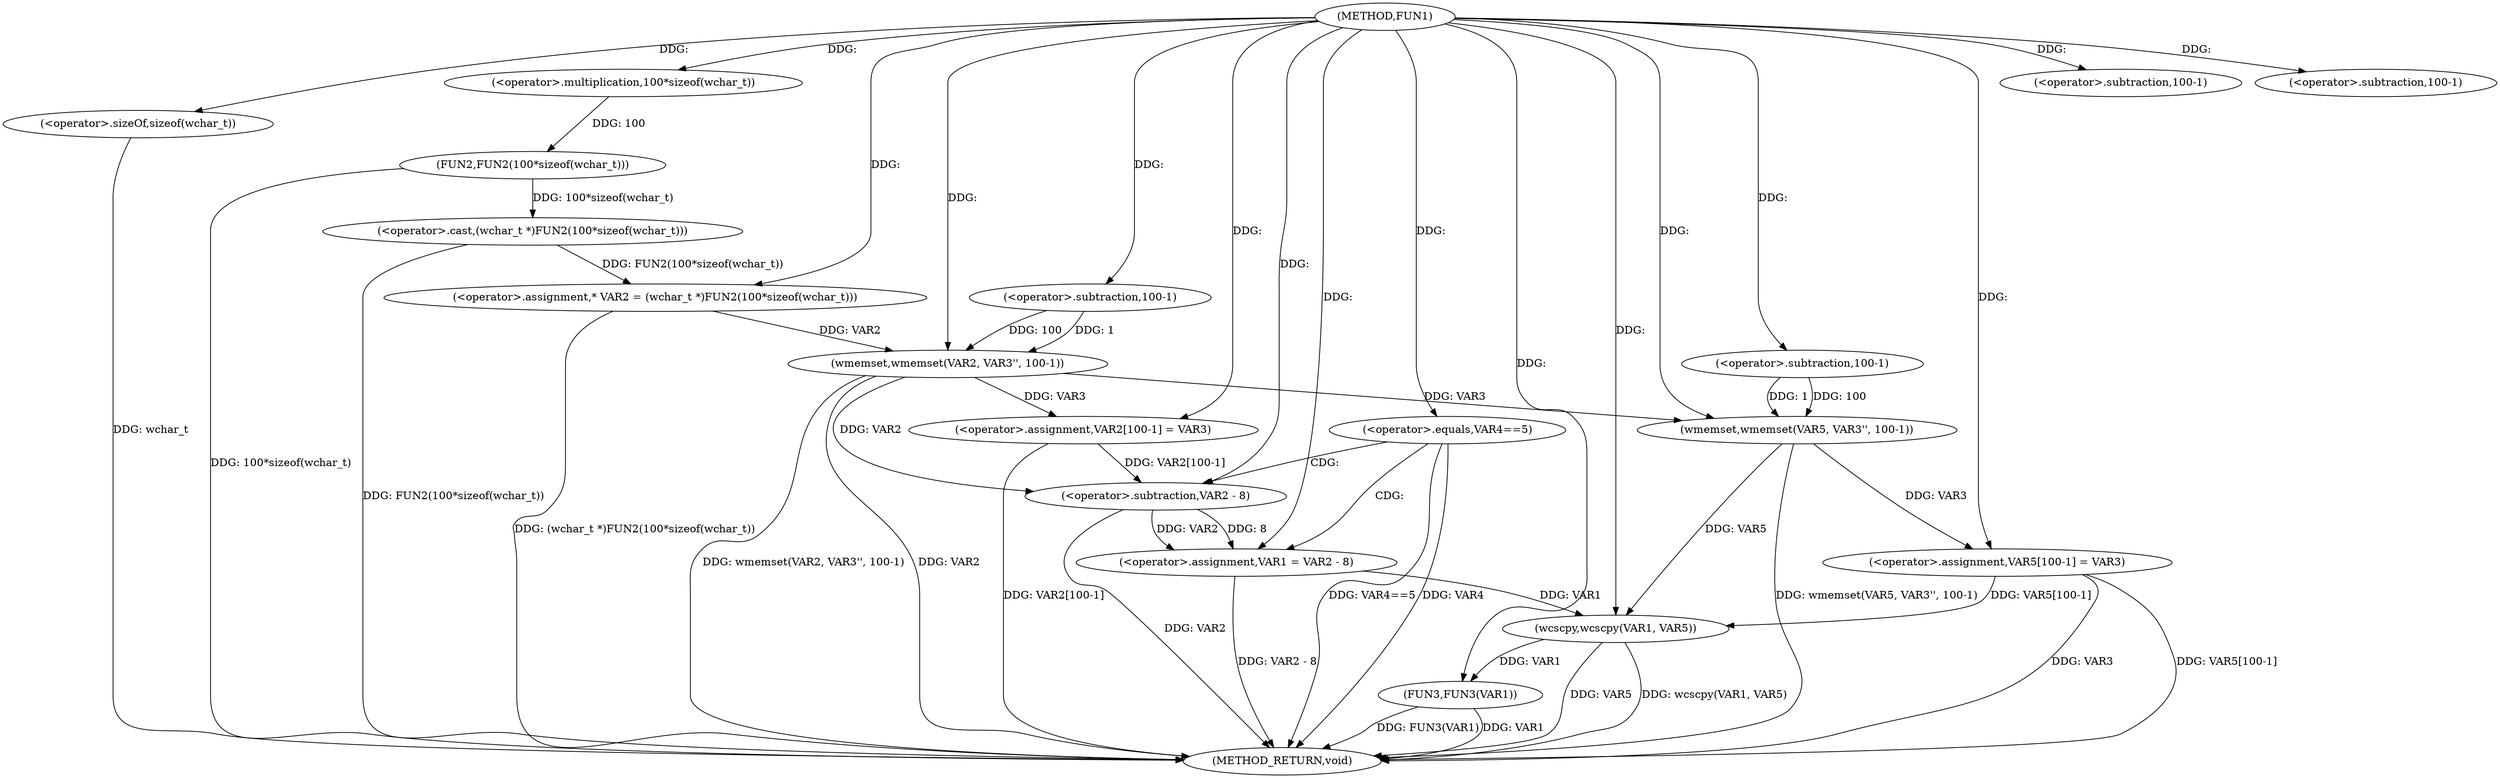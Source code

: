digraph FUN1 {  
"1000100" [label = "(METHOD,FUN1)" ]
"1000156" [label = "(METHOD_RETURN,void)" ]
"1000104" [label = "(<operator>.assignment,* VAR2 = (wchar_t *)FUN2(100*sizeof(wchar_t)))" ]
"1000106" [label = "(<operator>.cast,(wchar_t *)FUN2(100*sizeof(wchar_t)))" ]
"1000108" [label = "(FUN2,FUN2(100*sizeof(wchar_t)))" ]
"1000109" [label = "(<operator>.multiplication,100*sizeof(wchar_t))" ]
"1000111" [label = "(<operator>.sizeOf,sizeof(wchar_t))" ]
"1000113" [label = "(wmemset,wmemset(VAR2, VAR3'', 100-1))" ]
"1000116" [label = "(<operator>.subtraction,100-1)" ]
"1000119" [label = "(<operator>.assignment,VAR2[100-1] = VAR3)" ]
"1000122" [label = "(<operator>.subtraction,100-1)" ]
"1000127" [label = "(<operator>.equals,VAR4==5)" ]
"1000131" [label = "(<operator>.assignment,VAR1 = VAR2 - 8)" ]
"1000133" [label = "(<operator>.subtraction,VAR2 - 8)" ]
"1000138" [label = "(wmemset,wmemset(VAR5, VAR3'', 100-1))" ]
"1000141" [label = "(<operator>.subtraction,100-1)" ]
"1000144" [label = "(<operator>.assignment,VAR5[100-1] = VAR3)" ]
"1000147" [label = "(<operator>.subtraction,100-1)" ]
"1000151" [label = "(wcscpy,wcscpy(VAR1, VAR5))" ]
"1000154" [label = "(FUN3,FUN3(VAR1))" ]
  "1000106" -> "1000156"  [ label = "DDG: FUN2(100*sizeof(wchar_t))"] 
  "1000151" -> "1000156"  [ label = "DDG: wcscpy(VAR1, VAR5)"] 
  "1000113" -> "1000156"  [ label = "DDG: VAR2"] 
  "1000154" -> "1000156"  [ label = "DDG: FUN3(VAR1)"] 
  "1000144" -> "1000156"  [ label = "DDG: VAR5[100-1]"] 
  "1000144" -> "1000156"  [ label = "DDG: VAR3"] 
  "1000154" -> "1000156"  [ label = "DDG: VAR1"] 
  "1000133" -> "1000156"  [ label = "DDG: VAR2"] 
  "1000127" -> "1000156"  [ label = "DDG: VAR4==5"] 
  "1000151" -> "1000156"  [ label = "DDG: VAR5"] 
  "1000131" -> "1000156"  [ label = "DDG: VAR2 - 8"] 
  "1000111" -> "1000156"  [ label = "DDG: wchar_t"] 
  "1000113" -> "1000156"  [ label = "DDG: wmemset(VAR2, VAR3'', 100-1)"] 
  "1000119" -> "1000156"  [ label = "DDG: VAR2[100-1]"] 
  "1000127" -> "1000156"  [ label = "DDG: VAR4"] 
  "1000138" -> "1000156"  [ label = "DDG: wmemset(VAR5, VAR3'', 100-1)"] 
  "1000104" -> "1000156"  [ label = "DDG: (wchar_t *)FUN2(100*sizeof(wchar_t))"] 
  "1000108" -> "1000156"  [ label = "DDG: 100*sizeof(wchar_t)"] 
  "1000106" -> "1000104"  [ label = "DDG: FUN2(100*sizeof(wchar_t))"] 
  "1000100" -> "1000104"  [ label = "DDG: "] 
  "1000108" -> "1000106"  [ label = "DDG: 100*sizeof(wchar_t)"] 
  "1000109" -> "1000108"  [ label = "DDG: 100"] 
  "1000100" -> "1000109"  [ label = "DDG: "] 
  "1000100" -> "1000111"  [ label = "DDG: "] 
  "1000104" -> "1000113"  [ label = "DDG: VAR2"] 
  "1000100" -> "1000113"  [ label = "DDG: "] 
  "1000116" -> "1000113"  [ label = "DDG: 100"] 
  "1000116" -> "1000113"  [ label = "DDG: 1"] 
  "1000100" -> "1000116"  [ label = "DDG: "] 
  "1000113" -> "1000119"  [ label = "DDG: VAR3"] 
  "1000100" -> "1000119"  [ label = "DDG: "] 
  "1000100" -> "1000122"  [ label = "DDG: "] 
  "1000100" -> "1000127"  [ label = "DDG: "] 
  "1000133" -> "1000131"  [ label = "DDG: VAR2"] 
  "1000133" -> "1000131"  [ label = "DDG: 8"] 
  "1000100" -> "1000131"  [ label = "DDG: "] 
  "1000113" -> "1000133"  [ label = "DDG: VAR2"] 
  "1000119" -> "1000133"  [ label = "DDG: VAR2[100-1]"] 
  "1000100" -> "1000133"  [ label = "DDG: "] 
  "1000100" -> "1000138"  [ label = "DDG: "] 
  "1000113" -> "1000138"  [ label = "DDG: VAR3"] 
  "1000141" -> "1000138"  [ label = "DDG: 100"] 
  "1000141" -> "1000138"  [ label = "DDG: 1"] 
  "1000100" -> "1000141"  [ label = "DDG: "] 
  "1000138" -> "1000144"  [ label = "DDG: VAR3"] 
  "1000100" -> "1000144"  [ label = "DDG: "] 
  "1000100" -> "1000147"  [ label = "DDG: "] 
  "1000131" -> "1000151"  [ label = "DDG: VAR1"] 
  "1000100" -> "1000151"  [ label = "DDG: "] 
  "1000138" -> "1000151"  [ label = "DDG: VAR5"] 
  "1000144" -> "1000151"  [ label = "DDG: VAR5[100-1]"] 
  "1000151" -> "1000154"  [ label = "DDG: VAR1"] 
  "1000100" -> "1000154"  [ label = "DDG: "] 
  "1000127" -> "1000133"  [ label = "CDG: "] 
  "1000127" -> "1000131"  [ label = "CDG: "] 
}
